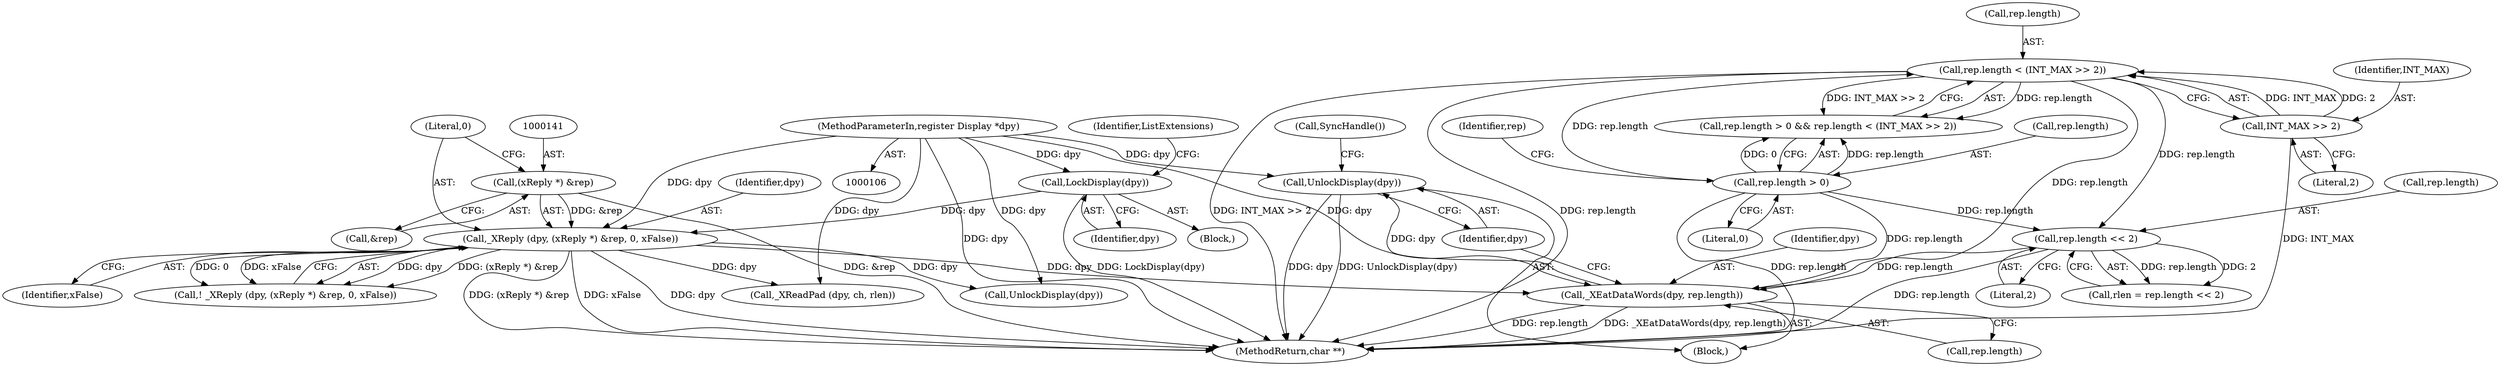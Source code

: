 digraph "0_libx11_b469da1430cdcee06e31c6251b83aede072a1ff0_1@pointer" {
"1000212" [label="(Call,UnlockDisplay(dpy))"];
"1000207" [label="(Call,_XEatDataWords(dpy, rep.length))"];
"1000138" [label="(Call,_XReply (dpy, (xReply *) &rep, 0, xFalse))"];
"1000131" [label="(Call,LockDisplay(dpy))"];
"1000107" [label="(MethodParameterIn,register Display *dpy)"];
"1000140" [label="(Call,(xReply *) &rep)"];
"1000185" [label="(Call,rep.length << 2)"];
"1000175" [label="(Call,rep.length < (INT_MAX >> 2))"];
"1000170" [label="(Call,rep.length > 0)"];
"1000179" [label="(Call,INT_MAX >> 2)"];
"1000213" [label="(Identifier,dpy)"];
"1000180" [label="(Identifier,INT_MAX)"];
"1000145" [label="(Identifier,xFalse)"];
"1000185" [label="(Call,rep.length << 2)"];
"1000171" [label="(Call,rep.length)"];
"1000176" [label="(Call,rep.length)"];
"1000181" [label="(Literal,2)"];
"1000177" [label="(Identifier,rep)"];
"1000179" [label="(Call,INT_MAX >> 2)"];
"1000183" [label="(Call,rlen = rep.length << 2)"];
"1000214" [label="(Call,SyncHandle())"];
"1000170" [label="(Call,rep.length > 0)"];
"1000134" [label="(Identifier,ListExtensions)"];
"1000138" [label="(Call,_XReply (dpy, (xReply *) &rep, 0, xFalse))"];
"1000169" [label="(Call,rep.length > 0 && rep.length < (INT_MAX >> 2))"];
"1000189" [label="(Literal,2)"];
"1000174" [label="(Literal,0)"];
"1000147" [label="(Call,UnlockDisplay(dpy))"];
"1000186" [label="(Call,rep.length)"];
"1000219" [label="(Call,_XReadPad (dpy, ch, rlen))"];
"1000131" [label="(Call,LockDisplay(dpy))"];
"1000139" [label="(Identifier,dpy)"];
"1000175" [label="(Call,rep.length < (INT_MAX >> 2))"];
"1000207" [label="(Call,_XEatDataWords(dpy, rep.length))"];
"1000202" [label="(Block,)"];
"1000209" [label="(Call,rep.length)"];
"1000140" [label="(Call,(xReply *) &rep)"];
"1000142" [label="(Call,&rep)"];
"1000212" [label="(Call,UnlockDisplay(dpy))"];
"1000137" [label="(Call,! _XReply (dpy, (xReply *) &rep, 0, xFalse))"];
"1000293" [label="(MethodReturn,char **)"];
"1000132" [label="(Identifier,dpy)"];
"1000208" [label="(Identifier,dpy)"];
"1000144" [label="(Literal,0)"];
"1000109" [label="(Block,)"];
"1000107" [label="(MethodParameterIn,register Display *dpy)"];
"1000212" -> "1000202"  [label="AST: "];
"1000212" -> "1000213"  [label="CFG: "];
"1000213" -> "1000212"  [label="AST: "];
"1000214" -> "1000212"  [label="CFG: "];
"1000212" -> "1000293"  [label="DDG: UnlockDisplay(dpy)"];
"1000212" -> "1000293"  [label="DDG: dpy"];
"1000207" -> "1000212"  [label="DDG: dpy"];
"1000107" -> "1000212"  [label="DDG: dpy"];
"1000207" -> "1000202"  [label="AST: "];
"1000207" -> "1000209"  [label="CFG: "];
"1000208" -> "1000207"  [label="AST: "];
"1000209" -> "1000207"  [label="AST: "];
"1000213" -> "1000207"  [label="CFG: "];
"1000207" -> "1000293"  [label="DDG: rep.length"];
"1000207" -> "1000293"  [label="DDG: _XEatDataWords(dpy, rep.length)"];
"1000138" -> "1000207"  [label="DDG: dpy"];
"1000107" -> "1000207"  [label="DDG: dpy"];
"1000185" -> "1000207"  [label="DDG: rep.length"];
"1000175" -> "1000207"  [label="DDG: rep.length"];
"1000170" -> "1000207"  [label="DDG: rep.length"];
"1000138" -> "1000137"  [label="AST: "];
"1000138" -> "1000145"  [label="CFG: "];
"1000139" -> "1000138"  [label="AST: "];
"1000140" -> "1000138"  [label="AST: "];
"1000144" -> "1000138"  [label="AST: "];
"1000145" -> "1000138"  [label="AST: "];
"1000137" -> "1000138"  [label="CFG: "];
"1000138" -> "1000293"  [label="DDG: dpy"];
"1000138" -> "1000293"  [label="DDG: (xReply *) &rep"];
"1000138" -> "1000293"  [label="DDG: xFalse"];
"1000138" -> "1000137"  [label="DDG: dpy"];
"1000138" -> "1000137"  [label="DDG: (xReply *) &rep"];
"1000138" -> "1000137"  [label="DDG: 0"];
"1000138" -> "1000137"  [label="DDG: xFalse"];
"1000131" -> "1000138"  [label="DDG: dpy"];
"1000107" -> "1000138"  [label="DDG: dpy"];
"1000140" -> "1000138"  [label="DDG: &rep"];
"1000138" -> "1000147"  [label="DDG: dpy"];
"1000138" -> "1000219"  [label="DDG: dpy"];
"1000131" -> "1000109"  [label="AST: "];
"1000131" -> "1000132"  [label="CFG: "];
"1000132" -> "1000131"  [label="AST: "];
"1000134" -> "1000131"  [label="CFG: "];
"1000131" -> "1000293"  [label="DDG: LockDisplay(dpy)"];
"1000107" -> "1000131"  [label="DDG: dpy"];
"1000107" -> "1000106"  [label="AST: "];
"1000107" -> "1000293"  [label="DDG: dpy"];
"1000107" -> "1000147"  [label="DDG: dpy"];
"1000107" -> "1000219"  [label="DDG: dpy"];
"1000140" -> "1000142"  [label="CFG: "];
"1000141" -> "1000140"  [label="AST: "];
"1000142" -> "1000140"  [label="AST: "];
"1000144" -> "1000140"  [label="CFG: "];
"1000140" -> "1000293"  [label="DDG: &rep"];
"1000185" -> "1000183"  [label="AST: "];
"1000185" -> "1000189"  [label="CFG: "];
"1000186" -> "1000185"  [label="AST: "];
"1000189" -> "1000185"  [label="AST: "];
"1000183" -> "1000185"  [label="CFG: "];
"1000185" -> "1000293"  [label="DDG: rep.length"];
"1000185" -> "1000183"  [label="DDG: rep.length"];
"1000185" -> "1000183"  [label="DDG: 2"];
"1000175" -> "1000185"  [label="DDG: rep.length"];
"1000170" -> "1000185"  [label="DDG: rep.length"];
"1000175" -> "1000169"  [label="AST: "];
"1000175" -> "1000179"  [label="CFG: "];
"1000176" -> "1000175"  [label="AST: "];
"1000179" -> "1000175"  [label="AST: "];
"1000169" -> "1000175"  [label="CFG: "];
"1000175" -> "1000293"  [label="DDG: INT_MAX >> 2"];
"1000175" -> "1000293"  [label="DDG: rep.length"];
"1000175" -> "1000169"  [label="DDG: rep.length"];
"1000175" -> "1000169"  [label="DDG: INT_MAX >> 2"];
"1000170" -> "1000175"  [label="DDG: rep.length"];
"1000179" -> "1000175"  [label="DDG: INT_MAX"];
"1000179" -> "1000175"  [label="DDG: 2"];
"1000170" -> "1000169"  [label="AST: "];
"1000170" -> "1000174"  [label="CFG: "];
"1000171" -> "1000170"  [label="AST: "];
"1000174" -> "1000170"  [label="AST: "];
"1000177" -> "1000170"  [label="CFG: "];
"1000169" -> "1000170"  [label="CFG: "];
"1000170" -> "1000293"  [label="DDG: rep.length"];
"1000170" -> "1000169"  [label="DDG: rep.length"];
"1000170" -> "1000169"  [label="DDG: 0"];
"1000179" -> "1000181"  [label="CFG: "];
"1000180" -> "1000179"  [label="AST: "];
"1000181" -> "1000179"  [label="AST: "];
"1000179" -> "1000293"  [label="DDG: INT_MAX"];
}
